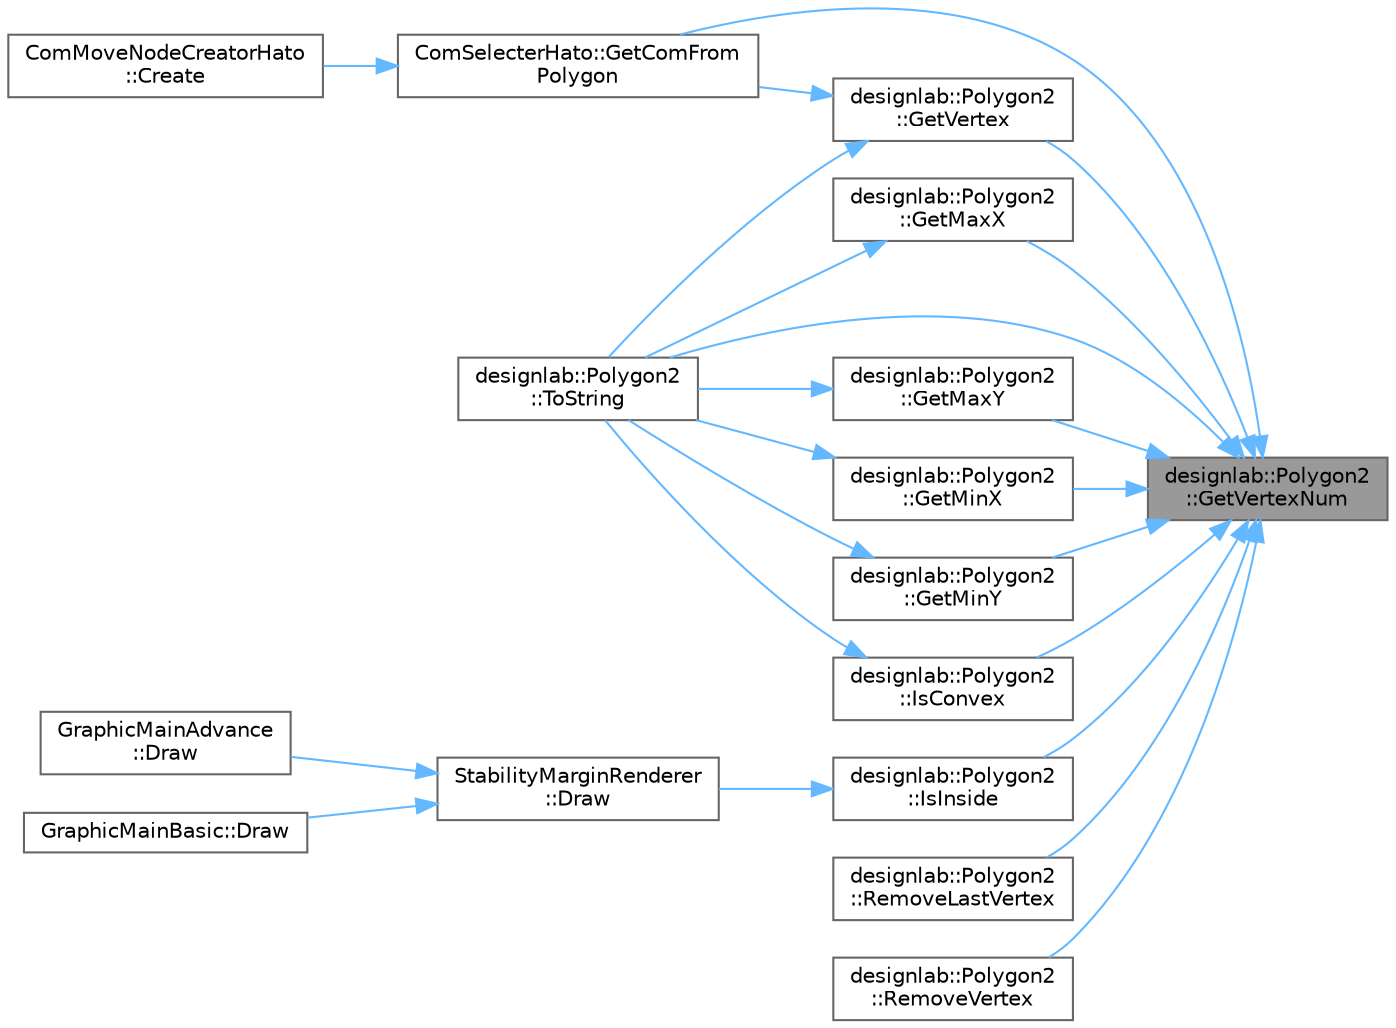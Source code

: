 digraph "designlab::Polygon2::GetVertexNum"
{
 // LATEX_PDF_SIZE
  bgcolor="transparent";
  edge [fontname=Helvetica,fontsize=10,labelfontname=Helvetica,labelfontsize=10];
  node [fontname=Helvetica,fontsize=10,shape=box,height=0.2,width=0.4];
  rankdir="RL";
  Node1 [id="Node000001",label="designlab::Polygon2\l::GetVertexNum",height=0.2,width=0.4,color="gray40", fillcolor="grey60", style="filled", fontcolor="black",tooltip="多角形の頂点数を返す関数"];
  Node1 -> Node2 [id="edge1_Node000001_Node000002",dir="back",color="steelblue1",style="solid",tooltip=" "];
  Node2 [id="Node000002",label="ComSelecterHato::GetComFrom\lPolygon",height=0.2,width=0.4,color="grey40", fillcolor="white", style="filled",URL="$class_com_selecter_hato.html#a11ffd1a3a180ba1c165291c2847e5dad",tooltip="重心を求める"];
  Node2 -> Node3 [id="edge2_Node000002_Node000003",dir="back",color="steelblue1",style="solid",tooltip=" "];
  Node3 [id="Node000003",label="ComMoveNodeCreatorHato\l::Create",height=0.2,width=0.4,color="grey40", fillcolor="white", style="filled",URL="$class_com_move_node_creator_hato.html#afbbbd68e3defbeef200f8c4c10013297",tooltip="現在のノードから次のノード群を生成する"];
  Node1 -> Node4 [id="edge3_Node000001_Node000004",dir="back",color="steelblue1",style="solid",tooltip=" "];
  Node4 [id="Node000004",label="designlab::Polygon2\l::GetMaxX",height=0.2,width=0.4,color="grey40", fillcolor="white", style="filled",URL="$structdesignlab_1_1_polygon2.html#a3384316344f3e53145b8dbadc9927192",tooltip="頂点の中で最大のx座標を返す関数"];
  Node4 -> Node5 [id="edge4_Node000004_Node000005",dir="back",color="steelblue1",style="solid",tooltip=" "];
  Node5 [id="Node000005",label="designlab::Polygon2\l::ToString",height=0.2,width=0.4,color="grey40", fillcolor="white", style="filled",URL="$structdesignlab_1_1_polygon2.html#a310bb9599a9ef2b23581bafa7ede4327",tooltip="多角形のデータを文字列で出力する"];
  Node1 -> Node6 [id="edge5_Node000001_Node000006",dir="back",color="steelblue1",style="solid",tooltip=" "];
  Node6 [id="Node000006",label="designlab::Polygon2\l::GetMaxY",height=0.2,width=0.4,color="grey40", fillcolor="white", style="filled",URL="$structdesignlab_1_1_polygon2.html#a6ab4e8668f71e39bcfe86f67d9436c9b",tooltip="頂点の中で最大のy座標を返す関数"];
  Node6 -> Node5 [id="edge6_Node000006_Node000005",dir="back",color="steelblue1",style="solid",tooltip=" "];
  Node1 -> Node7 [id="edge7_Node000001_Node000007",dir="back",color="steelblue1",style="solid",tooltip=" "];
  Node7 [id="Node000007",label="designlab::Polygon2\l::GetMinX",height=0.2,width=0.4,color="grey40", fillcolor="white", style="filled",URL="$structdesignlab_1_1_polygon2.html#a133cdc422e35b66c218fd64c49f569a8",tooltip="頂点の中で最小のx座標を返す関数"];
  Node7 -> Node5 [id="edge8_Node000007_Node000005",dir="back",color="steelblue1",style="solid",tooltip=" "];
  Node1 -> Node8 [id="edge9_Node000001_Node000008",dir="back",color="steelblue1",style="solid",tooltip=" "];
  Node8 [id="Node000008",label="designlab::Polygon2\l::GetMinY",height=0.2,width=0.4,color="grey40", fillcolor="white", style="filled",URL="$structdesignlab_1_1_polygon2.html#ae4716d6ca89774839f9680d2388afa75",tooltip="頂点の中で最小のy座標を返す関数"];
  Node8 -> Node5 [id="edge10_Node000008_Node000005",dir="back",color="steelblue1",style="solid",tooltip=" "];
  Node1 -> Node9 [id="edge11_Node000001_Node000009",dir="back",color="steelblue1",style="solid",tooltip=" "];
  Node9 [id="Node000009",label="designlab::Polygon2\l::GetVertex",height=0.2,width=0.4,color="grey40", fillcolor="white", style="filled",URL="$structdesignlab_1_1_polygon2.html#af0095d312db6989b0c9a619f84c0e5d4",tooltip="頂点の座標を返す関数"];
  Node9 -> Node2 [id="edge12_Node000009_Node000002",dir="back",color="steelblue1",style="solid",tooltip=" "];
  Node9 -> Node5 [id="edge13_Node000009_Node000005",dir="back",color="steelblue1",style="solid",tooltip=" "];
  Node1 -> Node10 [id="edge14_Node000001_Node000010",dir="back",color="steelblue1",style="solid",tooltip=" "];
  Node10 [id="Node000010",label="designlab::Polygon2\l::IsConvex",height=0.2,width=0.4,color="grey40", fillcolor="white", style="filled",URL="$structdesignlab_1_1_polygon2.html#ac59c9ef538b543cd14b6b8ff84c472b3",tooltip="多角形が凸かどうか調べる関数"];
  Node10 -> Node5 [id="edge15_Node000010_Node000005",dir="back",color="steelblue1",style="solid",tooltip=" "];
  Node1 -> Node11 [id="edge16_Node000001_Node000011",dir="back",color="steelblue1",style="solid",tooltip=" "];
  Node11 [id="Node000011",label="designlab::Polygon2\l::IsInside",height=0.2,width=0.4,color="grey40", fillcolor="white", style="filled",URL="$structdesignlab_1_1_polygon2.html#a3965642438156b1b86dfea1d76beaa53",tooltip="点が多角形の内部にあるかどうか調べる関数．多角形が凸でない場合は正しく判定できない．"];
  Node11 -> Node12 [id="edge17_Node000011_Node000012",dir="back",color="steelblue1",style="solid",tooltip=" "];
  Node12 [id="Node000012",label="StabilityMarginRenderer\l::Draw",height=0.2,width=0.4,color="grey40", fillcolor="white", style="filled",URL="$class_stability_margin_renderer.html#a798847136070802f8c38a2ec5e71753f",tooltip="ロボットの静的安定余裕(支持脚多角形)を描画する．"];
  Node12 -> Node13 [id="edge18_Node000012_Node000013",dir="back",color="steelblue1",style="solid",tooltip=" "];
  Node13 [id="Node000013",label="GraphicMainAdvance\l::Draw",height=0.2,width=0.4,color="grey40", fillcolor="white", style="filled",URL="$class_graphic_main_advance.html#a6692e76b6ea8bf3bc16f7e22c0feccbb",tooltip="描画を行う．ここでは描画系の処理のみを行い内部のデータを更新しないためconstを付けている．純粋仮想関数．"];
  Node12 -> Node14 [id="edge19_Node000012_Node000014",dir="back",color="steelblue1",style="solid",tooltip=" "];
  Node14 [id="Node000014",label="GraphicMainBasic::Draw",height=0.2,width=0.4,color="grey40", fillcolor="white", style="filled",URL="$class_graphic_main_basic.html#a1e698ba2d3c8d10a78d37f1be466b061",tooltip="描画を行う．ここでは描画系の処理のみを行い内部のデータを更新しないためconstを付けている．純粋仮想関数．"];
  Node1 -> Node15 [id="edge20_Node000001_Node000015",dir="back",color="steelblue1",style="solid",tooltip=" "];
  Node15 [id="Node000015",label="designlab::Polygon2\l::RemoveLastVertex",height=0.2,width=0.4,color="grey40", fillcolor="white", style="filled",URL="$structdesignlab_1_1_polygon2.html#a4ace2e03364df9434dc66b467dd37fec",tooltip="1番最後の頂点を削除する関数"];
  Node1 -> Node16 [id="edge21_Node000001_Node000016",dir="back",color="steelblue1",style="solid",tooltip=" "];
  Node16 [id="Node000016",label="designlab::Polygon2\l::RemoveVertex",height=0.2,width=0.4,color="grey40", fillcolor="white", style="filled",URL="$structdesignlab_1_1_polygon2.html#ac50bf6deac39a505f84f064e3f538611",tooltip="頂点を削除する関数．遅いので多用するべきではない"];
  Node1 -> Node5 [id="edge22_Node000001_Node000005",dir="back",color="steelblue1",style="solid",tooltip=" "];
}
